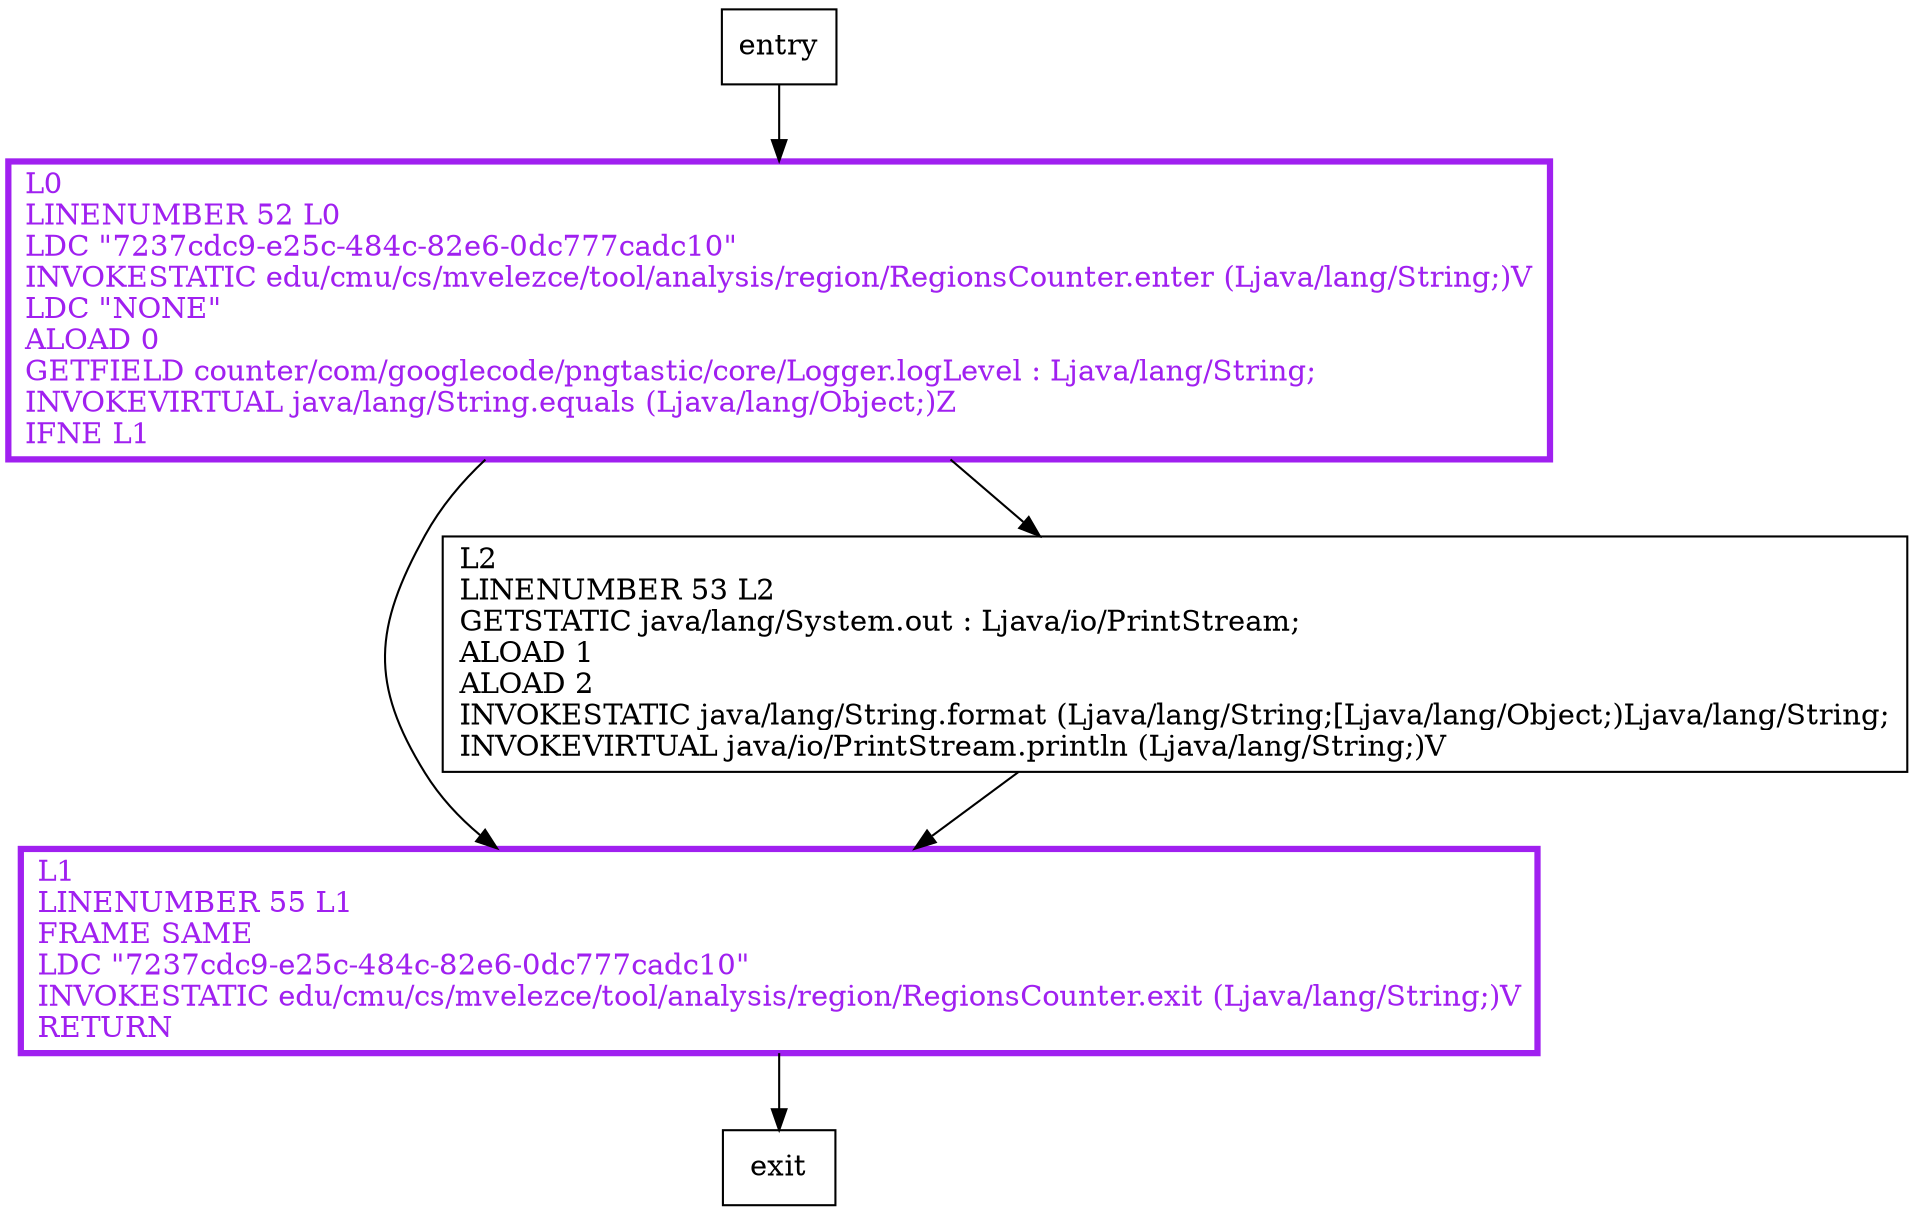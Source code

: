 digraph error {
node [shape=record];
504082066 [label="L0\lLINENUMBER 52 L0\lLDC \"7237cdc9-e25c-484c-82e6-0dc777cadc10\"\lINVOKESTATIC edu/cmu/cs/mvelezce/tool/analysis/region/RegionsCounter.enter (Ljava/lang/String;)V\lLDC \"NONE\"\lALOAD 0\lGETFIELD counter/com/googlecode/pngtastic/core/Logger.logLevel : Ljava/lang/String;\lINVOKEVIRTUAL java/lang/String.equals (Ljava/lang/Object;)Z\lIFNE L1\l"];
306173024 [label="L1\lLINENUMBER 55 L1\lFRAME SAME\lLDC \"7237cdc9-e25c-484c-82e6-0dc777cadc10\"\lINVOKESTATIC edu/cmu/cs/mvelezce/tool/analysis/region/RegionsCounter.exit (Ljava/lang/String;)V\lRETURN\l"];
1345844369 [label="L2\lLINENUMBER 53 L2\lGETSTATIC java/lang/System.out : Ljava/io/PrintStream;\lALOAD 1\lALOAD 2\lINVOKESTATIC java/lang/String.format (Ljava/lang/String;[Ljava/lang/Object;)Ljava/lang/String;\lINVOKEVIRTUAL java/io/PrintStream.println (Ljava/lang/String;)V\l"];
entry;
exit;
entry -> 504082066;
504082066 -> 306173024;
504082066 -> 1345844369;
306173024 -> exit;
1345844369 -> 306173024;
504082066[fontcolor="purple", penwidth=3, color="purple"];
306173024[fontcolor="purple", penwidth=3, color="purple"];
}
